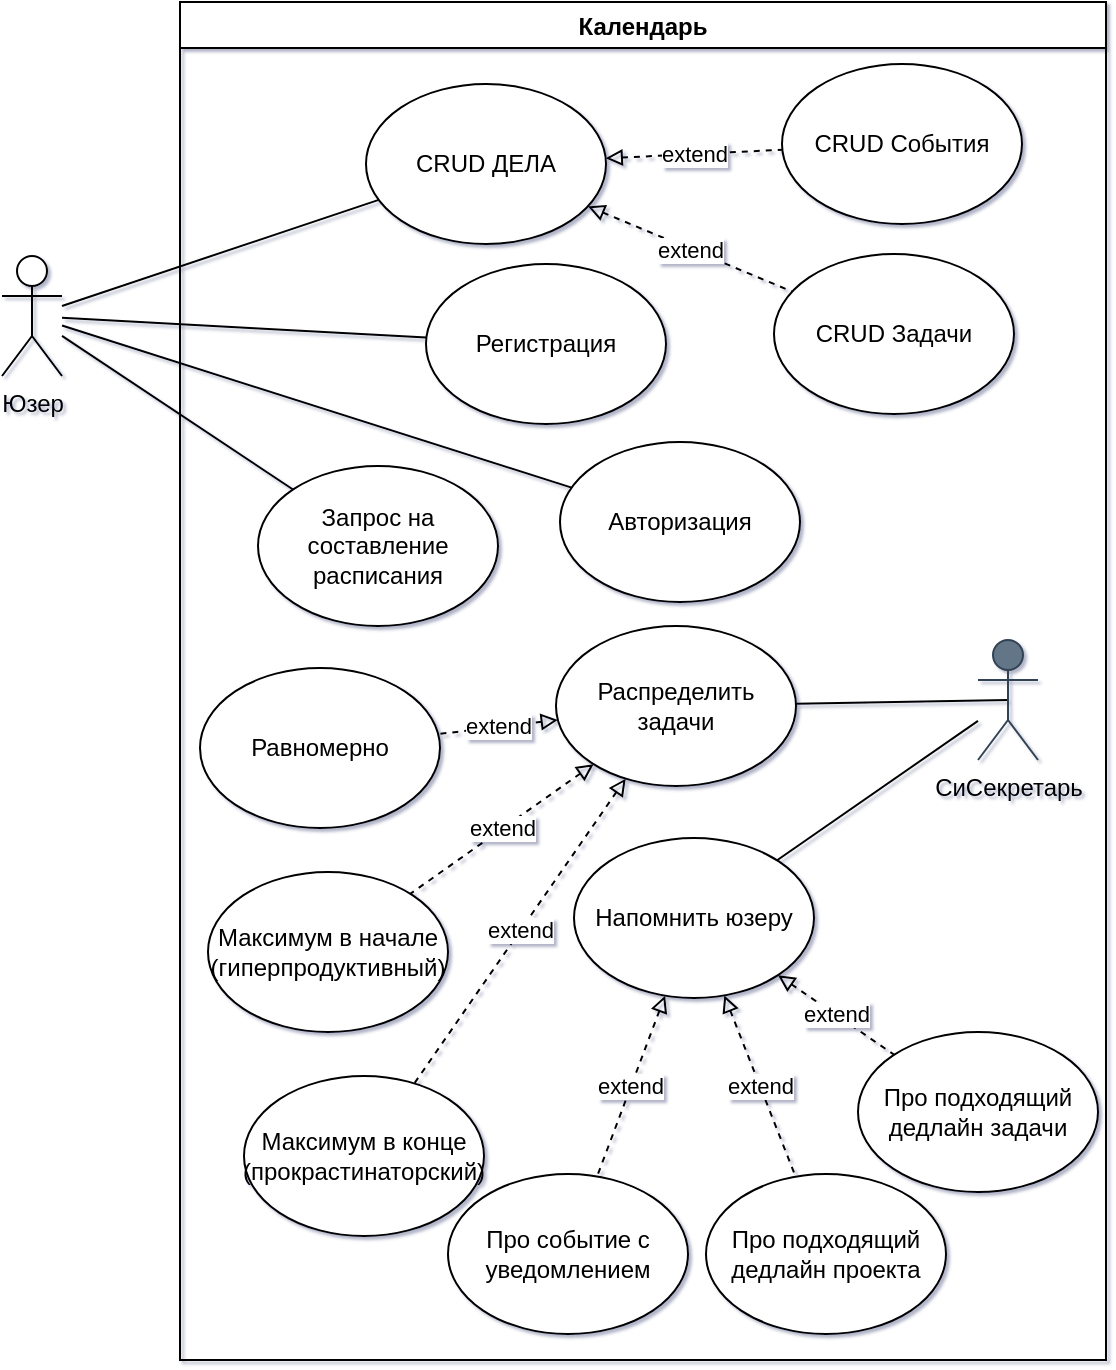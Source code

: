 <mxfile version="15.5.1" type="google"><diagram id="C5RBs43oDa-KdzZeNtuy" name="Page-1"><mxGraphModel dx="1564" dy="840" grid="0" gridSize="10" guides="1" tooltips="1" connect="1" arrows="1" fold="1" page="1" pageScale="1" pageWidth="827" pageHeight="1169" math="0" shadow="1"><root><mxCell id="WIyWlLk6GJQsqaUBKTNV-0"/><mxCell id="WIyWlLk6GJQsqaUBKTNV-1" parent="WIyWlLk6GJQsqaUBKTNV-0"/><mxCell id="0qOpsGTnsE_Lq0OW50_N-16" style="rounded=0;orthogonalLoop=1;jettySize=auto;html=1;fontColor=#000000;endArrow=none;endFill=0;" parent="WIyWlLk6GJQsqaUBKTNV-1" source="0qOpsGTnsE_Lq0OW50_N-0" target="0qOpsGTnsE_Lq0OW50_N-1" edge="1"><mxGeometry relative="1" as="geometry"/></mxCell><mxCell id="0qOpsGTnsE_Lq0OW50_N-21" style="edgeStyle=none;rounded=0;orthogonalLoop=1;jettySize=auto;html=1;fontColor=#000000;endArrow=none;endFill=0;" parent="WIyWlLk6GJQsqaUBKTNV-1" source="0qOpsGTnsE_Lq0OW50_N-0" target="0qOpsGTnsE_Lq0OW50_N-19" edge="1"><mxGeometry relative="1" as="geometry"/></mxCell><mxCell id="0qOpsGTnsE_Lq0OW50_N-0" value="Юзер" style="shape=umlActor;verticalLabelPosition=bottom;verticalAlign=top;html=1;outlineConnect=0;" parent="WIyWlLk6GJQsqaUBKTNV-1" vertex="1"><mxGeometry x="162" y="224" width="30" height="60" as="geometry"/></mxCell><mxCell id="0qOpsGTnsE_Lq0OW50_N-15" value="Календарь" style="swimlane;fontColor=#000000;" parent="WIyWlLk6GJQsqaUBKTNV-1" vertex="1"><mxGeometry x="251" y="97" width="463" height="679" as="geometry"/></mxCell><mxCell id="0qOpsGTnsE_Lq0OW50_N-29" style="edgeStyle=none;rounded=0;orthogonalLoop=1;jettySize=auto;html=1;exitX=0.5;exitY=0.5;exitDx=0;exitDy=0;exitPerimeter=0;fontColor=#000000;startArrow=none;startFill=0;endArrow=none;endFill=0;" parent="0qOpsGTnsE_Lq0OW50_N-15" source="0qOpsGTnsE_Lq0OW50_N-6" target="0qOpsGTnsE_Lq0OW50_N-28" edge="1"><mxGeometry relative="1" as="geometry"/></mxCell><mxCell id="0qOpsGTnsE_Lq0OW50_N-6" value="СиСекретарь" style="shape=umlActor;verticalLabelPosition=bottom;verticalAlign=top;html=1;outlineConnect=0;fillColor=#647687;strokeColor=#314354;fontColor=#000000;" parent="0qOpsGTnsE_Lq0OW50_N-15" vertex="1"><mxGeometry x="399" y="319" width="30" height="60" as="geometry"/></mxCell><mxCell id="0qOpsGTnsE_Lq0OW50_N-2" value="CRUD События" style="ellipse;whiteSpace=wrap;html=1;" parent="0qOpsGTnsE_Lq0OW50_N-15" vertex="1"><mxGeometry x="301" y="31" width="120" height="80" as="geometry"/></mxCell><mxCell id="0qOpsGTnsE_Lq0OW50_N-3" value="&lt;div&gt;CRUD Задачи&lt;/div&gt;" style="ellipse;whiteSpace=wrap;html=1;" parent="0qOpsGTnsE_Lq0OW50_N-15" vertex="1"><mxGeometry x="297" y="126" width="120" height="80" as="geometry"/></mxCell><mxCell id="0qOpsGTnsE_Lq0OW50_N-18" value="extend" style="rounded=0;orthogonalLoop=1;jettySize=auto;html=1;fontColor=#000000;endArrow=none;endFill=0;startArrow=block;startFill=0;dashed=1;" parent="0qOpsGTnsE_Lq0OW50_N-15" source="0qOpsGTnsE_Lq0OW50_N-1" target="0qOpsGTnsE_Lq0OW50_N-3" edge="1"><mxGeometry relative="1" as="geometry"/></mxCell><mxCell id="0qOpsGTnsE_Lq0OW50_N-1" value="CRUD ДЕЛА" style="ellipse;whiteSpace=wrap;html=1;" parent="0qOpsGTnsE_Lq0OW50_N-15" vertex="1"><mxGeometry x="93" y="41" width="120" height="80" as="geometry"/></mxCell><mxCell id="0qOpsGTnsE_Lq0OW50_N-24" value="Равномерно" style="ellipse;whiteSpace=wrap;html=1;" parent="0qOpsGTnsE_Lq0OW50_N-15" vertex="1"><mxGeometry x="10" y="333" width="120" height="80" as="geometry"/></mxCell><mxCell id="0qOpsGTnsE_Lq0OW50_N-25" value="&lt;div&gt;Максимум в начале&lt;/div&gt;&lt;div&gt;(гиперпродуктивный)&lt;br&gt;&lt;span&gt;&lt;span&gt;&lt;/span&gt;&lt;/span&gt;&lt;/div&gt;" style="ellipse;whiteSpace=wrap;html=1;" parent="0qOpsGTnsE_Lq0OW50_N-15" vertex="1"><mxGeometry x="14" y="435" width="120" height="80" as="geometry"/></mxCell><mxCell id="0qOpsGTnsE_Lq0OW50_N-27" value="extend" style="rounded=0;orthogonalLoop=1;jettySize=auto;html=1;fontColor=#000000;endArrow=none;endFill=0;startArrow=block;startFill=0;dashed=1;" parent="0qOpsGTnsE_Lq0OW50_N-15" source="0qOpsGTnsE_Lq0OW50_N-28" target="0qOpsGTnsE_Lq0OW50_N-25" edge="1"><mxGeometry relative="1" as="geometry"/></mxCell><mxCell id="0qOpsGTnsE_Lq0OW50_N-28" value="&lt;div&gt;Распределить задачи&lt;/div&gt;" style="ellipse;whiteSpace=wrap;html=1;" parent="0qOpsGTnsE_Lq0OW50_N-15" vertex="1"><mxGeometry x="188" y="312" width="120" height="80" as="geometry"/></mxCell><mxCell id="0qOpsGTnsE_Lq0OW50_N-30" value="Максимум в конце (прокрастинаторский)" style="ellipse;whiteSpace=wrap;html=1;" parent="0qOpsGTnsE_Lq0OW50_N-15" vertex="1"><mxGeometry x="32.0" y="537" width="120" height="80" as="geometry"/></mxCell><mxCell id="0qOpsGTnsE_Lq0OW50_N-31" value="extend" style="rounded=0;orthogonalLoop=1;jettySize=auto;html=1;fontColor=#000000;endArrow=none;endFill=0;startArrow=block;startFill=0;dashed=1;" parent="0qOpsGTnsE_Lq0OW50_N-15" source="0qOpsGTnsE_Lq0OW50_N-28" target="0qOpsGTnsE_Lq0OW50_N-30" edge="1"><mxGeometry relative="1" as="geometry"><mxPoint x="401.965" y="526.0" as="sourcePoint"/></mxGeometry></mxCell><mxCell id="0qOpsGTnsE_Lq0OW50_N-32" value="&lt;div&gt;Авторизация&lt;/div&gt;" style="ellipse;whiteSpace=wrap;html=1;" parent="0qOpsGTnsE_Lq0OW50_N-15" vertex="1"><mxGeometry x="190" y="220" width="120" height="80" as="geometry"/></mxCell><mxCell id="kkIOgV0q-r0ykmHjmTae-1" value="extend" style="rounded=0;orthogonalLoop=1;jettySize=auto;html=1;fontColor=#000000;endArrow=none;endFill=0;startArrow=block;startFill=0;dashed=1;" parent="0qOpsGTnsE_Lq0OW50_N-15" source="0qOpsGTnsE_Lq0OW50_N-28" target="0qOpsGTnsE_Lq0OW50_N-24" edge="1"><mxGeometry relative="1" as="geometry"><mxPoint x="227.334" y="468.889" as="sourcePoint"/><mxPoint x="142.497" y="497.889" as="targetPoint"/></mxGeometry></mxCell><mxCell id="kkIOgV0q-r0ykmHjmTae-2" value="extend" style="rounded=0;orthogonalLoop=1;jettySize=auto;html=1;fontColor=#000000;endArrow=none;endFill=0;startArrow=block;startFill=0;dashed=1;" parent="0qOpsGTnsE_Lq0OW50_N-15" source="0qOpsGTnsE_Lq0OW50_N-1" target="0qOpsGTnsE_Lq0OW50_N-2" edge="1"><mxGeometry relative="1" as="geometry"><mxPoint x="386.004" y="310.999" as="sourcePoint"/><mxPoint x="301.167" y="339.999" as="targetPoint"/></mxGeometry></mxCell><mxCell id="lMU2WS3LF_NFL_mCJku7-0" value="Напомнить юзеру" style="ellipse;whiteSpace=wrap;html=1;" vertex="1" parent="0qOpsGTnsE_Lq0OW50_N-15"><mxGeometry x="197" y="418" width="120" height="80" as="geometry"/></mxCell><mxCell id="lMU2WS3LF_NFL_mCJku7-1" style="edgeStyle=none;rounded=0;orthogonalLoop=1;jettySize=auto;html=1;fontColor=#000000;startArrow=none;startFill=0;endArrow=none;endFill=0;" edge="1" parent="0qOpsGTnsE_Lq0OW50_N-15" source="0qOpsGTnsE_Lq0OW50_N-6" target="lMU2WS3LF_NFL_mCJku7-0"><mxGeometry relative="1" as="geometry"><mxPoint x="404" y="381" as="sourcePoint"/><mxPoint x="326.634" y="425.03" as="targetPoint"/></mxGeometry></mxCell><mxCell id="lMU2WS3LF_NFL_mCJku7-2" value="Про событие с уведомлением" style="ellipse;whiteSpace=wrap;html=1;" vertex="1" parent="0qOpsGTnsE_Lq0OW50_N-15"><mxGeometry x="134" y="586" width="120" height="80" as="geometry"/></mxCell><mxCell id="lMU2WS3LF_NFL_mCJku7-3" value="extend" style="rounded=0;orthogonalLoop=1;jettySize=auto;html=1;fontColor=#000000;endArrow=none;endFill=0;startArrow=block;startFill=0;dashed=1;" edge="1" parent="0qOpsGTnsE_Lq0OW50_N-15" target="lMU2WS3LF_NFL_mCJku7-2" source="lMU2WS3LF_NFL_mCJku7-0"><mxGeometry relative="1" as="geometry"><mxPoint x="349.474" y="511.999" as="sourcePoint"/></mxGeometry></mxCell><mxCell id="lMU2WS3LF_NFL_mCJku7-4" value="Про подходящий дедлайн задачи" style="ellipse;whiteSpace=wrap;html=1;" vertex="1" parent="0qOpsGTnsE_Lq0OW50_N-15"><mxGeometry x="339" y="515" width="120" height="80" as="geometry"/></mxCell><mxCell id="lMU2WS3LF_NFL_mCJku7-5" value="extend" style="rounded=0;orthogonalLoop=1;jettySize=auto;html=1;fontColor=#000000;endArrow=none;endFill=0;startArrow=block;startFill=0;dashed=1;" edge="1" parent="0qOpsGTnsE_Lq0OW50_N-15" target="lMU2WS3LF_NFL_mCJku7-4" source="lMU2WS3LF_NFL_mCJku7-0"><mxGeometry relative="1" as="geometry"><mxPoint x="371.997" y="528.3" as="sourcePoint"/></mxGeometry></mxCell><mxCell id="0qOpsGTnsE_Lq0OW50_N-34" value="Регистрация" style="ellipse;whiteSpace=wrap;html=1;" parent="0qOpsGTnsE_Lq0OW50_N-15" vertex="1"><mxGeometry x="123" y="131" width="120" height="80" as="geometry"/></mxCell><mxCell id="0qOpsGTnsE_Lq0OW50_N-19" value="Запрос на составление расписания" style="ellipse;whiteSpace=wrap;html=1;" parent="0qOpsGTnsE_Lq0OW50_N-15" vertex="1"><mxGeometry x="39" y="232" width="120" height="80" as="geometry"/></mxCell><mxCell id="lMU2WS3LF_NFL_mCJku7-6" value="Про подходящий дедлайн проекта" style="ellipse;whiteSpace=wrap;html=1;" vertex="1" parent="0qOpsGTnsE_Lq0OW50_N-15"><mxGeometry x="263" y="586" width="120" height="80" as="geometry"/></mxCell><mxCell id="lMU2WS3LF_NFL_mCJku7-8" value="extend" style="rounded=0;orthogonalLoop=1;jettySize=auto;html=1;fontColor=#000000;endArrow=none;endFill=0;startArrow=block;startFill=0;dashed=1;" edge="1" parent="0qOpsGTnsE_Lq0OW50_N-15" source="lMU2WS3LF_NFL_mCJku7-0" target="lMU2WS3LF_NFL_mCJku7-6"><mxGeometry relative="1" as="geometry"><mxPoint x="309.004" y="496.563" as="sourcePoint"/><mxPoint x="367.093" y="536.374" as="targetPoint"/></mxGeometry></mxCell><mxCell id="0qOpsGTnsE_Lq0OW50_N-33" style="edgeStyle=none;rounded=0;orthogonalLoop=1;jettySize=auto;html=1;fontColor=#000000;startArrow=none;startFill=0;endArrow=none;endFill=0;" parent="WIyWlLk6GJQsqaUBKTNV-1" source="0qOpsGTnsE_Lq0OW50_N-32" target="0qOpsGTnsE_Lq0OW50_N-0" edge="1"><mxGeometry relative="1" as="geometry"/></mxCell><mxCell id="0qOpsGTnsE_Lq0OW50_N-35" style="edgeStyle=none;rounded=0;orthogonalLoop=1;jettySize=auto;html=1;fontColor=#000000;startArrow=none;startFill=0;endArrow=none;endFill=0;" parent="WIyWlLk6GJQsqaUBKTNV-1" source="0qOpsGTnsE_Lq0OW50_N-34" target="0qOpsGTnsE_Lq0OW50_N-0" edge="1"><mxGeometry relative="1" as="geometry"/></mxCell></root></mxGraphModel></diagram></mxfile>